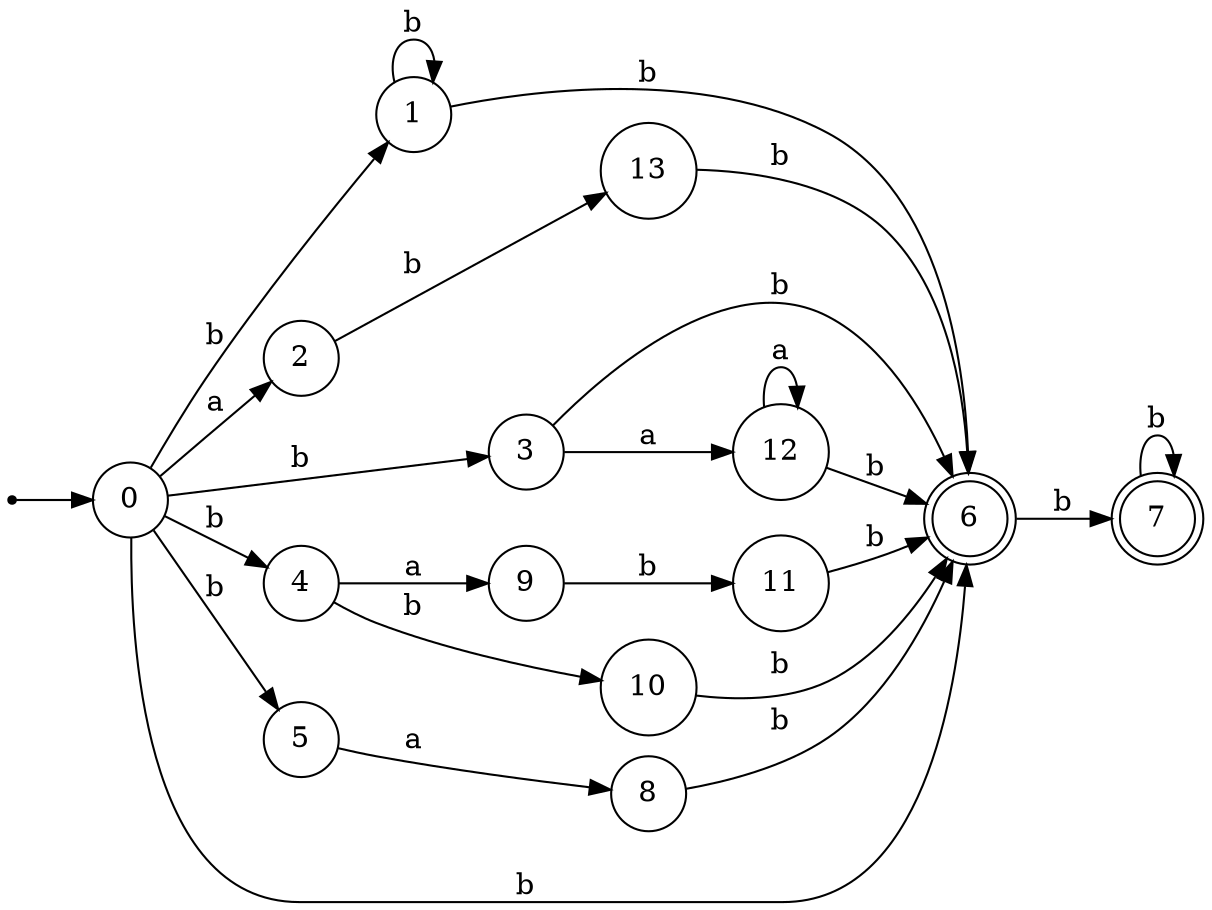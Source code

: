 digraph finite_state_machine {
rankdir=LR;
size="20,20";
node [shape = point]; "dummy0"
node [shape = circle]; "0";
"dummy0" -> "0";
node [shape = circle]; "1";
node [shape = circle]; "2";
node [shape = circle]; "3";
node [shape = circle]; "4";
node [shape = circle]; "5";
node [shape = doublecircle]; "6";node [shape = doublecircle]; "7";node [shape = circle]; "8";
node [shape = circle]; "9";
node [shape = circle]; "10";
node [shape = circle]; "11";
node [shape = circle]; "12";
node [shape = circle]; "13";
"0" -> "1" [label = "b"];
 "0" -> "3" [label = "b"];
 "0" -> "4" [label = "b"];
 "0" -> "5" [label = "b"];
 "0" -> "6" [label = "b"];
 "0" -> "2" [label = "a"];
 "6" -> "7" [label = "b"];
 "7" -> "7" [label = "b"];
 "5" -> "8" [label = "a"];
 "8" -> "6" [label = "b"];
 "4" -> "9" [label = "a"];
 "4" -> "10" [label = "b"];
 "10" -> "6" [label = "b"];
 "9" -> "11" [label = "b"];
 "11" -> "6" [label = "b"];
 "3" -> "12" [label = "a"];
 "3" -> "6" [label = "b"];
 "12" -> "12" [label = "a"];
 "12" -> "6" [label = "b"];
 "2" -> "13" [label = "b"];
 "13" -> "6" [label = "b"];
 "1" -> "1" [label = "b"];
 "1" -> "6" [label = "b"];
 }

